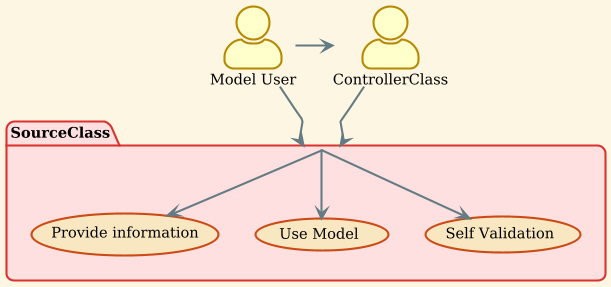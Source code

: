 @startuml
'https://plantuml.com/activity-diagram-beta
!theme sunlust

:Model User: as mu
:ControllerClass: as cc

package SourceClass as sc {
    (Self Validation) as sv
    (Use Model) as um
    (Provide information) as pi
}

mu -right-> cc
mu -down-> sc

cc -down-> sc

sc -down-> sv
sc -down-> um
sc -down-> pi

@enduml
